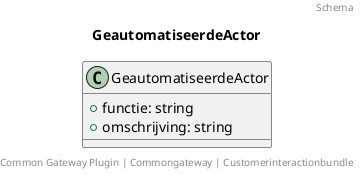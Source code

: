 @startuml
title: GeautomatiseerdeActor
footer: Common Gateway Plugin | Commongateway | Customerinteractionbundle 
header: Schema

class GeautomatiseerdeActor {
  + functie: string
  + omschrijving: string
}
@enduml
